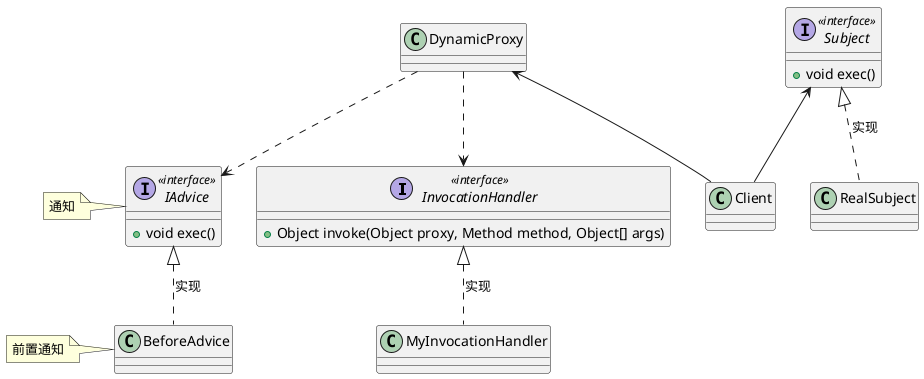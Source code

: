 @startuml

interface InvocationHandler<<interface>> {
    + Object invoke(Object proxy, Method method, Object[] args)
}

class MyInvocationHandler {
}

interface IAdvice<<interface>> {
    + void exec()
}

class BeforeAdvice {
}

interface Subject<<interface>> {
    + void exec()
}

class RealSubject {
}

class Client {
}

class DynamicProxy {
}

InvocationHandler <|.. MyInvocationHandler : 实现
IAdvice <|.. BeforeAdvice : 实现
Subject <|.. RealSubject : 实现
DynamicProxy <-- Client
Subject <-- Client
DynamicProxy ..> InvocationHandler
DynamicProxy ..> IAdvice
note left of IAdvice : 通知
note left of BeforeAdvice : 前置通知

@enduml
